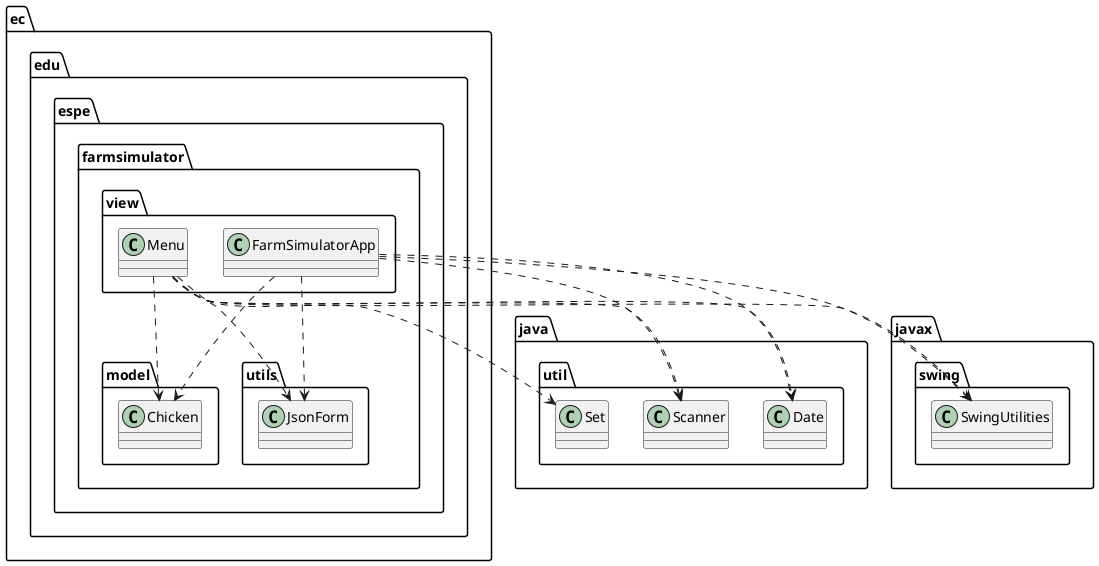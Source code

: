 @startuml
class ec.edu.espe.farmsimulator.model.Chicken
class ec.edu.espe.farmsimulator.utils.JsonForm
class ec.edu.espe.farmsimulator.view.FarmSimulatorApp
class ec.edu.espe.farmsimulator.view.Menu
class java.util.Date
class java.util.Scanner
class java.util.Set
class javax.swing.SwingUtilities
ec.edu.espe.farmsimulator.view.FarmSimulatorApp ..> ec.edu.espe.farmsimulator.model.Chicken
ec.edu.espe.farmsimulator.view.FarmSimulatorApp ..> ec.edu.espe.farmsimulator.utils.JsonForm
ec.edu.espe.farmsimulator.view.FarmSimulatorApp ..> java.util.Date
ec.edu.espe.farmsimulator.view.FarmSimulatorApp ..> java.util.Scanner
ec.edu.espe.farmsimulator.view.FarmSimulatorApp ..> javax.swing.SwingUtilities
ec.edu.espe.farmsimulator.view.Menu ..> ec.edu.espe.farmsimulator.model.Chicken
ec.edu.espe.farmsimulator.view.Menu ..> ec.edu.espe.farmsimulator.utils.JsonForm
ec.edu.espe.farmsimulator.view.Menu ..> java.util.Date
ec.edu.espe.farmsimulator.view.Menu ..> java.util.Scanner
ec.edu.espe.farmsimulator.view.Menu ..> java.util.Set
ec.edu.espe.farmsimulator.view.Menu ..> javax.swing.SwingUtilities
@enduml